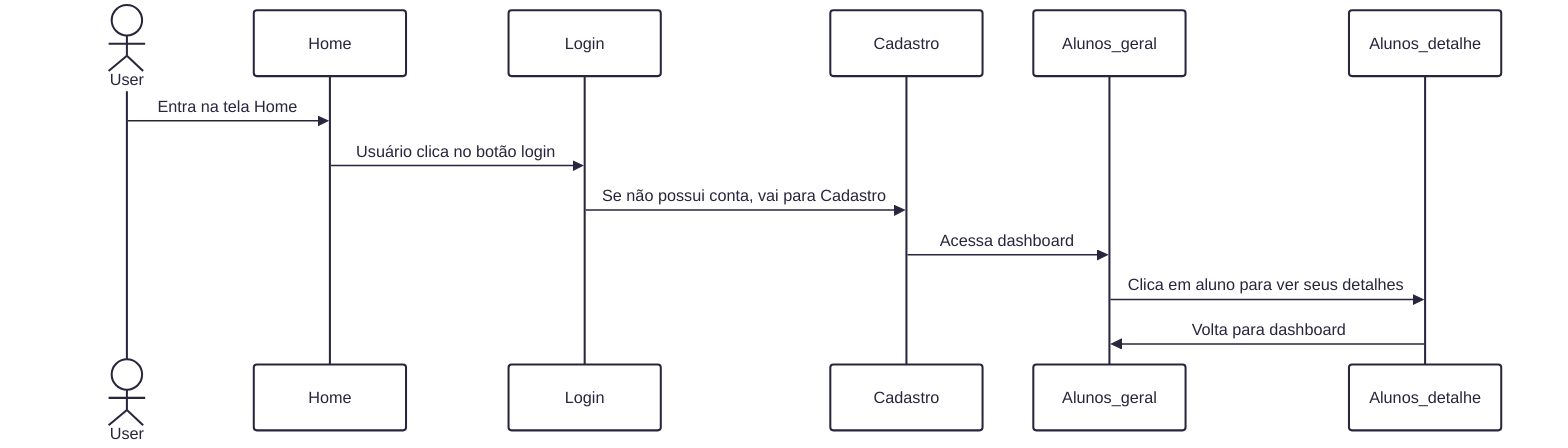 ---
config:
  theme: redux
---
sequenceDiagram
    actor User
    participant Home
    participant Login
    participant Cadastro
    participant Alunos_geral
    participant Alunos_detalhe
    User->>Home: Entra na tela Home
    Home->>Login: Usuário clica no botão login
    Login->>Cadastro: Se não possui conta, vai para Cadastro
    Cadastro->>Alunos_geral: Acessa dashboard
    Alunos_geral->>Alunos_detalhe: Clica em aluno para ver seus detalhes
    Alunos_detalhe->>Alunos_geral: Volta para dashboard